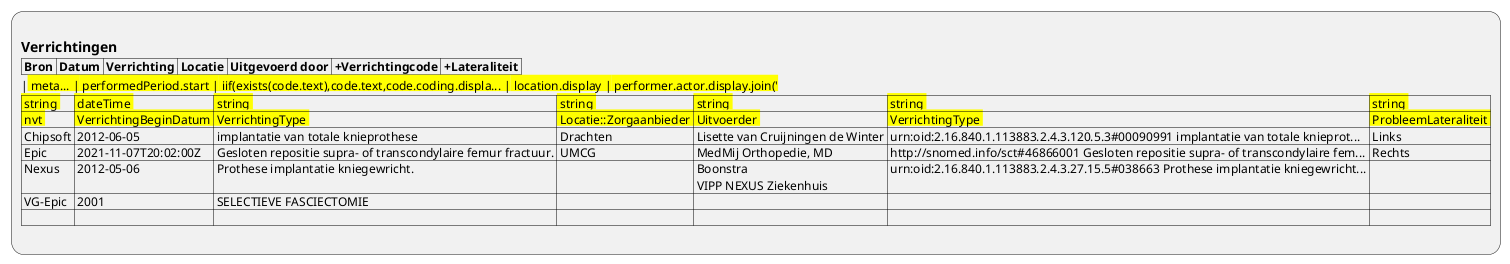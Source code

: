 @startuml ViewDefinition-Procedure
:
== Verrichtingen
|= Bron |= Datum |= Verrichting |= Locatie |= Uitgevoerd door |= +Verrichtingcode |= +Lateraliteit |
|<back:yellow> meta... |<back:yellow> performedPeriod.start |<back:yellow> iif(exists(code.text),code.text,code.coding.displa... |<back:yellow> location.display |<back:yellow> performer.actor.display.join('
') |<back:yellow> code.coding[0].system+'#'+code.coding[0].code+' '+... |<back:yellow> bodySite.extension('http://nictiz.nl/fhir/Structur... |
|<back:yellow> string |<back:yellow> dateTime |<back:yellow> string |<back:yellow> string |<back:yellow> string |<back:yellow> string |<back:yellow> string |
|<back:yellow> nvt |<back:yellow> VerrichtingBeginDatum |<back:yellow> VerrichtingType |<back:yellow> Locatie::Zorgaanbieder |<back:yellow> Uitvoerder |<back:yellow> VerrichtingType |<back:yellow> ProbleemLateraliteit |
| Chipsoft | 2012-06-05 | implantatie van totale knieprothese | Drachten | Lisette van Cruijningen de Winter | urn:oid:2.16.840.1.113883.2.4.3.120.5.3#00090991 implantatie van totale knieprot... | Links |
| Epic | 2021-11-07T20:02:00Z | Gesloten repositie supra- of transcondylaire femur fractuur. | UMCG | MedMij Orthopedie, MD | http://snomed.info/sct#46866001 Gesloten repositie supra- of transcondylaire fem... | Rechts |
| Nexus | 2012-05-06 | Prothese implantatie kniegewricht. |  | Boonstra\n VIPP NEXUS Ziekenhuis | urn:oid:2.16.840.1.113883.2.4.3.27.15.5#038663 Prothese implantatie kniegewricht... |  |
| VG-Epic | 2001 | SELECTIEVE FASCIECTOMIE |  |  |  |  |
| |
;
@enduml